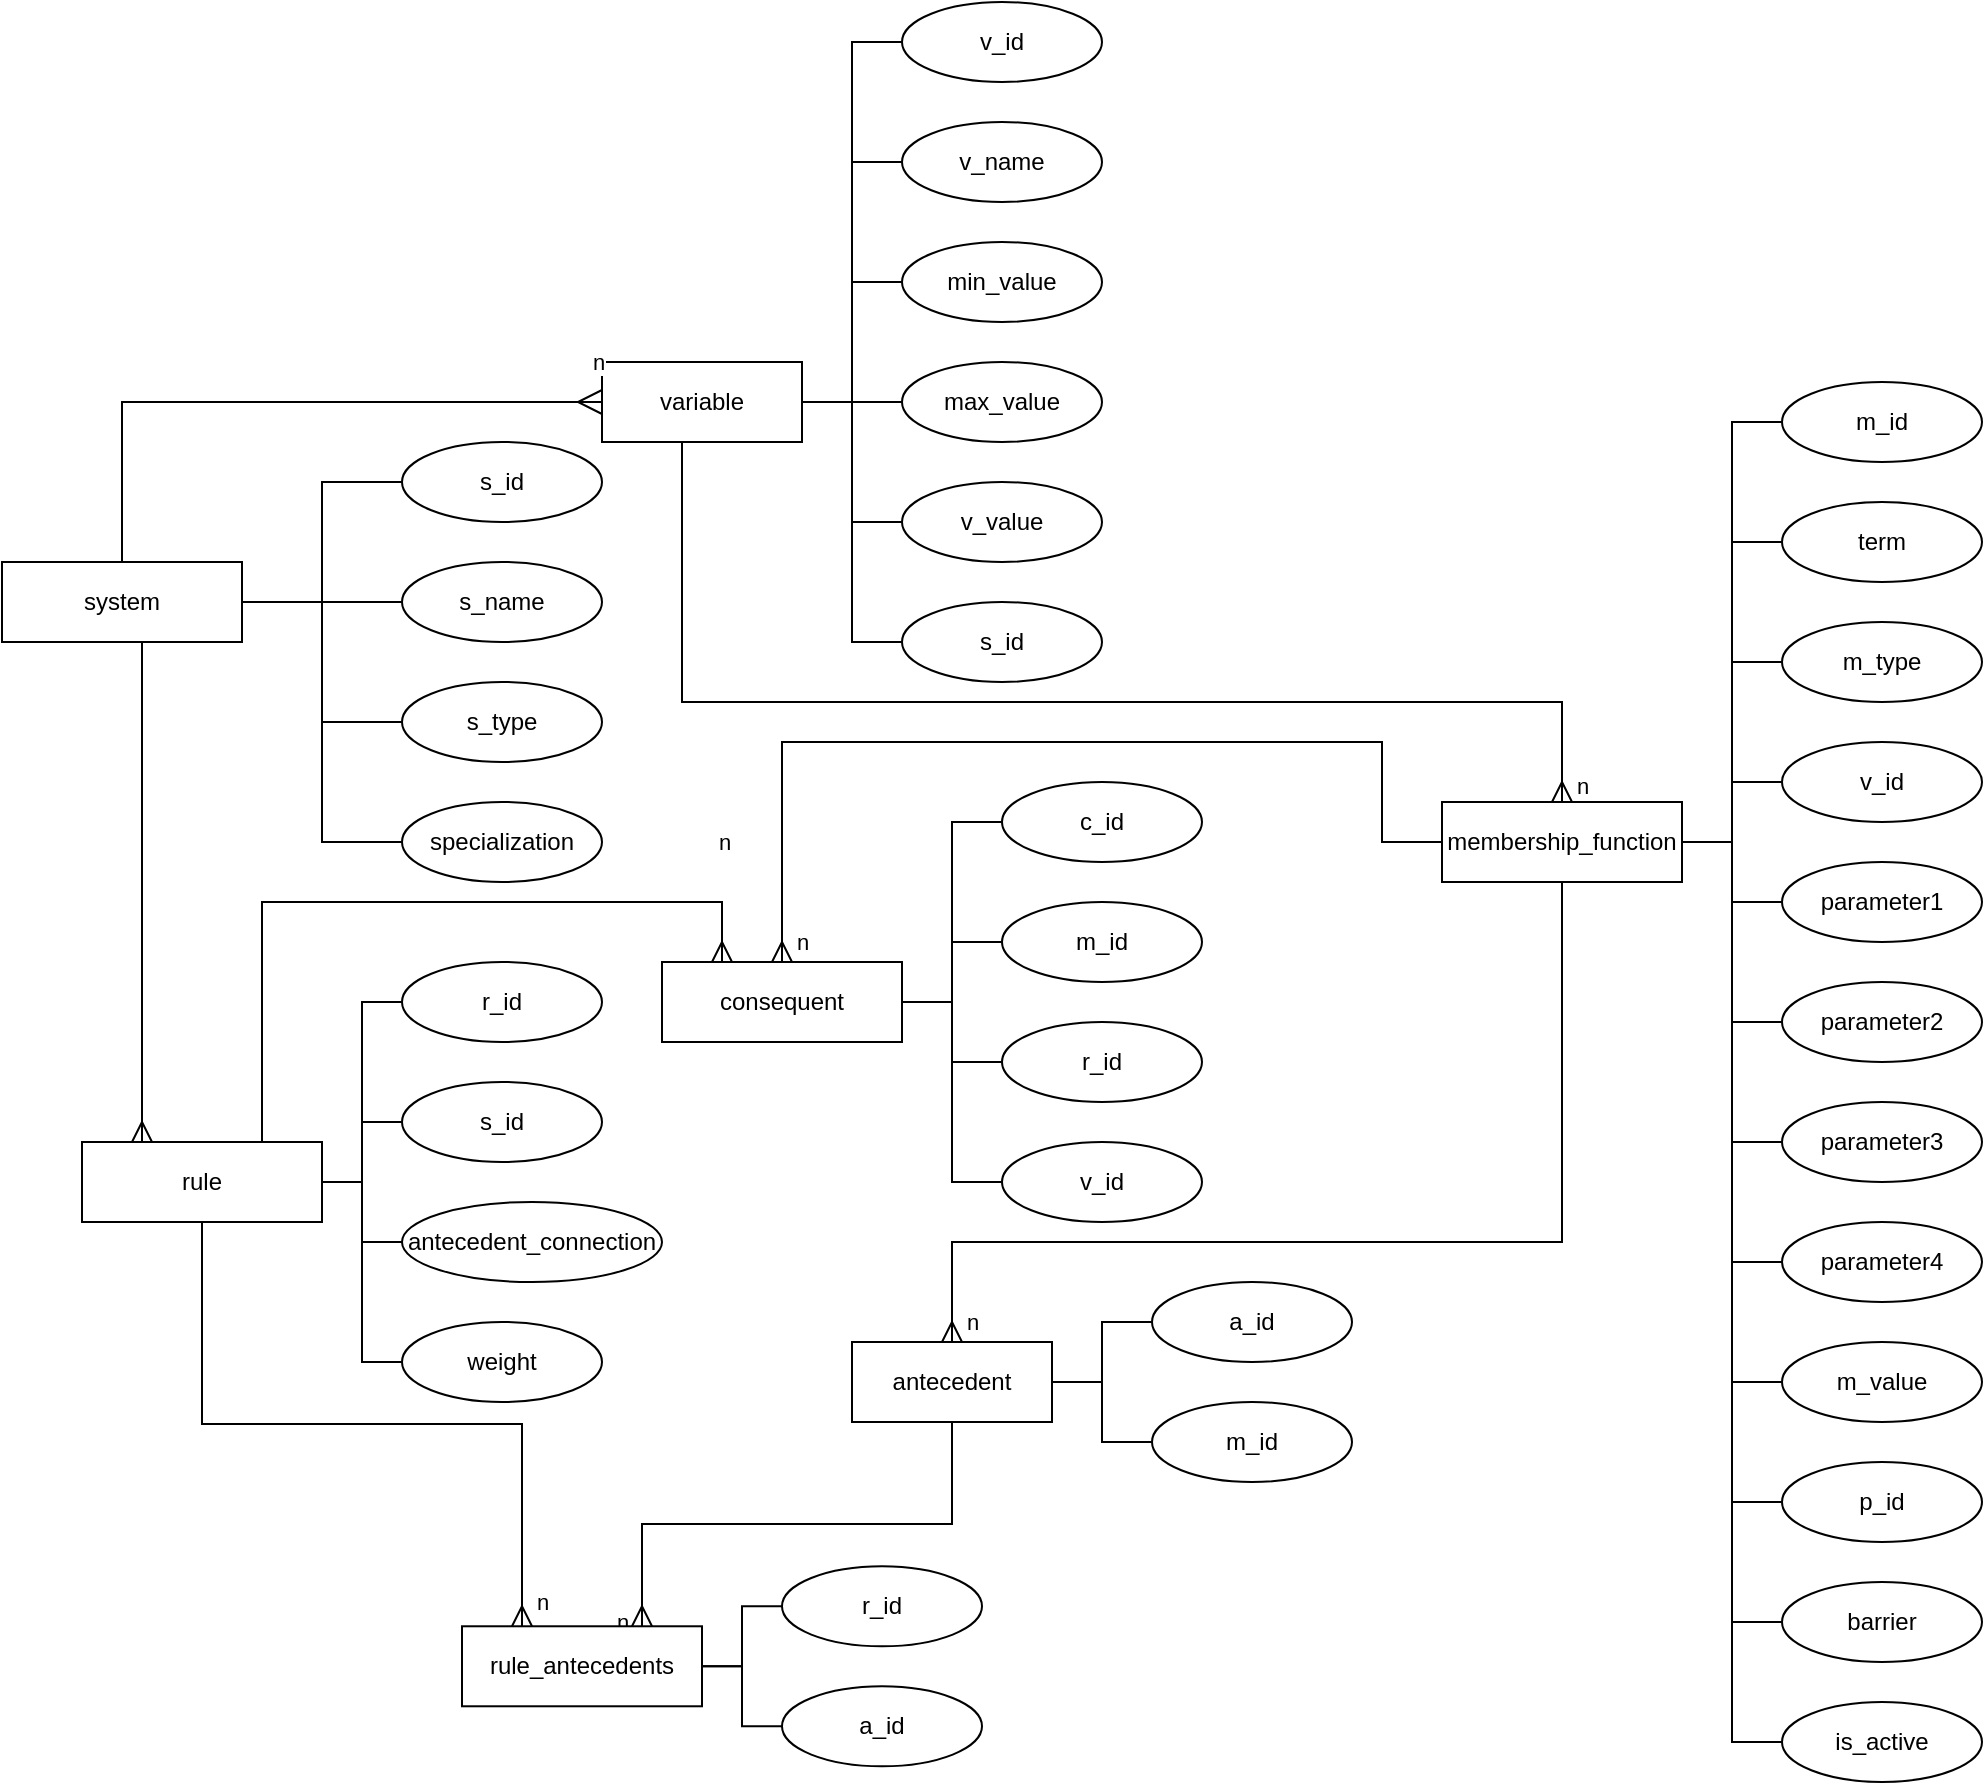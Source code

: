<mxfile version="19.0.0" type="device"><diagram id="R2lEEEUBdFMjLlhIrx00" name="Page-1"><mxGraphModel dx="2204" dy="1936" grid="1" gridSize="10" guides="1" tooltips="1" connect="1" arrows="1" fold="1" page="1" pageScale="1" pageWidth="850" pageHeight="1100" math="0" shadow="0" extFonts="Permanent Marker^https://fonts.googleapis.com/css?family=Permanent+Marker"><root><mxCell id="0"/><mxCell id="1" parent="0"/><mxCell id="Yrh2DQfcoVgSvG284ACC-8" style="edgeStyle=orthogonalEdgeStyle;rounded=0;orthogonalLoop=1;jettySize=auto;html=1;exitX=1;exitY=0.5;exitDx=0;exitDy=0;entryX=0;entryY=0.5;entryDx=0;entryDy=0;endArrow=none;endFill=0;" parent="1" source="Yrh2DQfcoVgSvG284ACC-2" target="Yrh2DQfcoVgSvG284ACC-3" edge="1"><mxGeometry relative="1" as="geometry"/></mxCell><mxCell id="Yrh2DQfcoVgSvG284ACC-9" style="edgeStyle=orthogonalEdgeStyle;rounded=0;orthogonalLoop=1;jettySize=auto;html=1;exitX=1;exitY=0.5;exitDx=0;exitDy=0;entryX=0;entryY=0.5;entryDx=0;entryDy=0;endArrow=none;endFill=0;" parent="1" source="Yrh2DQfcoVgSvG284ACC-2" target="Yrh2DQfcoVgSvG284ACC-4" edge="1"><mxGeometry relative="1" as="geometry"/></mxCell><mxCell id="Yrh2DQfcoVgSvG284ACC-10" style="edgeStyle=orthogonalEdgeStyle;rounded=0;orthogonalLoop=1;jettySize=auto;html=1;exitX=1;exitY=0.5;exitDx=0;exitDy=0;entryX=0;entryY=0.5;entryDx=0;entryDy=0;endArrow=none;endFill=0;" parent="1" source="Yrh2DQfcoVgSvG284ACC-2" target="Yrh2DQfcoVgSvG284ACC-5" edge="1"><mxGeometry relative="1" as="geometry"/></mxCell><mxCell id="Yrh2DQfcoVgSvG284ACC-11" style="edgeStyle=orthogonalEdgeStyle;rounded=0;orthogonalLoop=1;jettySize=auto;html=1;exitX=1;exitY=0.5;exitDx=0;exitDy=0;entryX=0;entryY=0.5;entryDx=0;entryDy=0;endArrow=none;endFill=0;" parent="1" source="Yrh2DQfcoVgSvG284ACC-2" target="Yrh2DQfcoVgSvG284ACC-6" edge="1"><mxGeometry relative="1" as="geometry"/></mxCell><mxCell id="tK95Z9N9ybJxutjY252N-2" style="edgeStyle=orthogonalEdgeStyle;rounded=0;orthogonalLoop=1;jettySize=auto;html=1;exitX=1;exitY=0.5;exitDx=0;exitDy=0;entryX=0;entryY=0.5;entryDx=0;entryDy=0;startArrow=none;startFill=0;endArrow=none;endFill=0;" parent="1" source="Yrh2DQfcoVgSvG284ACC-2" target="tK95Z9N9ybJxutjY252N-1" edge="1"><mxGeometry relative="1" as="geometry"/></mxCell><mxCell id="Yrh2DQfcoVgSvG284ACC-2" value="variable" style="whiteSpace=wrap;html=1;align=center;" parent="1" vertex="1"><mxGeometry x="130" y="80" width="100" height="40" as="geometry"/></mxCell><mxCell id="Yrh2DQfcoVgSvG284ACC-3" value="v_name" style="ellipse;whiteSpace=wrap;html=1;align=center;" parent="1" vertex="1"><mxGeometry x="280" y="-40" width="100" height="40" as="geometry"/></mxCell><mxCell id="Yrh2DQfcoVgSvG284ACC-4" value="min_value" style="ellipse;whiteSpace=wrap;html=1;align=center;" parent="1" vertex="1"><mxGeometry x="280" y="20" width="100" height="40" as="geometry"/></mxCell><mxCell id="Yrh2DQfcoVgSvG284ACC-5" value="max_value" style="ellipse;whiteSpace=wrap;html=1;align=center;" parent="1" vertex="1"><mxGeometry x="280" y="80" width="100" height="40" as="geometry"/></mxCell><mxCell id="Yrh2DQfcoVgSvG284ACC-6" value="v_value" style="ellipse;whiteSpace=wrap;html=1;align=center;" parent="1" vertex="1"><mxGeometry x="280" y="140" width="100" height="40" as="geometry"/></mxCell><mxCell id="Yrh2DQfcoVgSvG284ACC-13" style="edgeStyle=orthogonalEdgeStyle;rounded=0;orthogonalLoop=1;jettySize=auto;html=1;exitX=1;exitY=0.5;exitDx=0;exitDy=0;entryX=0;entryY=0.5;entryDx=0;entryDy=0;endArrow=none;endFill=0;" parent="1" source="Yrh2DQfcoVgSvG284ACC-18" target="Yrh2DQfcoVgSvG284ACC-19" edge="1"><mxGeometry relative="1" as="geometry"/></mxCell><mxCell id="Yrh2DQfcoVgSvG284ACC-14" style="edgeStyle=orthogonalEdgeStyle;rounded=0;orthogonalLoop=1;jettySize=auto;html=1;exitX=1;exitY=0.5;exitDx=0;exitDy=0;entryX=0;entryY=0.5;entryDx=0;entryDy=0;endArrow=none;endFill=0;" parent="1" source="Yrh2DQfcoVgSvG284ACC-18" target="Yrh2DQfcoVgSvG284ACC-20" edge="1"><mxGeometry relative="1" as="geometry"/></mxCell><mxCell id="Yrh2DQfcoVgSvG284ACC-15" style="edgeStyle=orthogonalEdgeStyle;rounded=0;orthogonalLoop=1;jettySize=auto;html=1;exitX=1;exitY=0.5;exitDx=0;exitDy=0;entryX=0;entryY=0.5;entryDx=0;entryDy=0;endArrow=none;endFill=0;" parent="1" source="Yrh2DQfcoVgSvG284ACC-18" target="Yrh2DQfcoVgSvG284ACC-21" edge="1"><mxGeometry relative="1" as="geometry"/></mxCell><mxCell id="Yrh2DQfcoVgSvG284ACC-16" style="edgeStyle=orthogonalEdgeStyle;rounded=0;orthogonalLoop=1;jettySize=auto;html=1;exitX=1;exitY=0.5;exitDx=0;exitDy=0;entryX=0;entryY=0.5;entryDx=0;entryDy=0;endArrow=none;endFill=0;" parent="1" source="Yrh2DQfcoVgSvG284ACC-18" target="Yrh2DQfcoVgSvG284ACC-22" edge="1"><mxGeometry relative="1" as="geometry"/></mxCell><mxCell id="Yrh2DQfcoVgSvG284ACC-17" style="edgeStyle=orthogonalEdgeStyle;rounded=0;orthogonalLoop=1;jettySize=auto;html=1;exitX=1;exitY=0.5;exitDx=0;exitDy=0;entryX=0;entryY=0.5;entryDx=0;entryDy=0;endArrow=none;endFill=0;" parent="1" source="Yrh2DQfcoVgSvG284ACC-18" target="Yrh2DQfcoVgSvG284ACC-23" edge="1"><mxGeometry relative="1" as="geometry"/></mxCell><mxCell id="Yrh2DQfcoVgSvG284ACC-27" style="edgeStyle=orthogonalEdgeStyle;rounded=0;orthogonalLoop=1;jettySize=auto;html=1;exitX=1;exitY=0.5;exitDx=0;exitDy=0;entryX=0;entryY=0.5;entryDx=0;entryDy=0;endArrow=none;endFill=0;" parent="1" source="Yrh2DQfcoVgSvG284ACC-18" target="Yrh2DQfcoVgSvG284ACC-24" edge="1"><mxGeometry relative="1" as="geometry"/></mxCell><mxCell id="Yrh2DQfcoVgSvG284ACC-28" style="edgeStyle=orthogonalEdgeStyle;rounded=0;orthogonalLoop=1;jettySize=auto;html=1;exitX=1;exitY=0.5;exitDx=0;exitDy=0;entryX=0;entryY=0.5;entryDx=0;entryDy=0;endArrow=none;endFill=0;" parent="1" source="Yrh2DQfcoVgSvG284ACC-18" target="Yrh2DQfcoVgSvG284ACC-25" edge="1"><mxGeometry relative="1" as="geometry"/></mxCell><mxCell id="Yrh2DQfcoVgSvG284ACC-29" style="edgeStyle=orthogonalEdgeStyle;rounded=0;orthogonalLoop=1;jettySize=auto;html=1;exitX=1;exitY=0.5;exitDx=0;exitDy=0;entryX=0;entryY=0.5;entryDx=0;entryDy=0;endArrow=none;endFill=0;" parent="1" source="Yrh2DQfcoVgSvG284ACC-18" target="Yrh2DQfcoVgSvG284ACC-26" edge="1"><mxGeometry relative="1" as="geometry"/></mxCell><mxCell id="Yrh2DQfcoVgSvG284ACC-106" style="edgeStyle=orthogonalEdgeStyle;rounded=0;orthogonalLoop=1;jettySize=auto;html=1;exitX=0.5;exitY=0;exitDx=0;exitDy=0;entryX=0.5;entryY=1;entryDx=0;entryDy=0;startArrow=ERmany;startFill=0;endArrow=none;endFill=0;startSize=8;sourcePerimeterSpacing=0;" parent="1" source="Yrh2DQfcoVgSvG284ACC-18" target="Yrh2DQfcoVgSvG284ACC-2" edge="1"><mxGeometry relative="1" as="geometry"><Array as="points"><mxPoint x="610" y="250"/><mxPoint x="170" y="250"/><mxPoint x="170" y="120"/></Array></mxGeometry></mxCell><mxCell id="Yrh2DQfcoVgSvG284ACC-111" value="n" style="edgeLabel;html=1;align=center;verticalAlign=middle;resizable=0;points=[];" parent="Yrh2DQfcoVgSvG284ACC-106" vertex="1" connectable="0"><mxGeometry x="-0.909" y="3" relative="1" as="geometry"><mxPoint x="13" y="20" as="offset"/></mxGeometry></mxCell><mxCell id="Yrh2DQfcoVgSvG284ACC-18" value="membership_function" style="whiteSpace=wrap;html=1;align=center;" parent="1" vertex="1"><mxGeometry x="550" y="300" width="120" height="40" as="geometry"/></mxCell><mxCell id="Yrh2DQfcoVgSvG284ACC-19" value="m_id" style="ellipse;whiteSpace=wrap;html=1;align=center;" parent="1" vertex="1"><mxGeometry x="720" y="90" width="100" height="40" as="geometry"/></mxCell><mxCell id="Yrh2DQfcoVgSvG284ACC-20" value="term" style="ellipse;whiteSpace=wrap;html=1;align=center;" parent="1" vertex="1"><mxGeometry x="720" y="150" width="100" height="40" as="geometry"/></mxCell><mxCell id="Yrh2DQfcoVgSvG284ACC-21" value="m_type" style="ellipse;whiteSpace=wrap;html=1;align=center;" parent="1" vertex="1"><mxGeometry x="720" y="210" width="100" height="40" as="geometry"/></mxCell><mxCell id="Yrh2DQfcoVgSvG284ACC-22" value="v_id" style="ellipse;whiteSpace=wrap;html=1;align=center;" parent="1" vertex="1"><mxGeometry x="720" y="270" width="100" height="40" as="geometry"/></mxCell><mxCell id="Yrh2DQfcoVgSvG284ACC-23" value="parameter1" style="ellipse;whiteSpace=wrap;html=1;align=center;" parent="1" vertex="1"><mxGeometry x="720" y="330" width="100" height="40" as="geometry"/></mxCell><mxCell id="Yrh2DQfcoVgSvG284ACC-24" value="parameter2" style="ellipse;whiteSpace=wrap;html=1;align=center;" parent="1" vertex="1"><mxGeometry x="720" y="390" width="100" height="40" as="geometry"/></mxCell><mxCell id="Yrh2DQfcoVgSvG284ACC-25" value="parameter3" style="ellipse;whiteSpace=wrap;html=1;align=center;" parent="1" vertex="1"><mxGeometry x="720" y="450" width="100" height="40" as="geometry"/></mxCell><mxCell id="Yrh2DQfcoVgSvG284ACC-26" value="parameter4" style="ellipse;whiteSpace=wrap;html=1;align=center;" parent="1" vertex="1"><mxGeometry x="720" y="510" width="100" height="40" as="geometry"/></mxCell><mxCell id="Yrh2DQfcoVgSvG284ACC-30" style="edgeStyle=orthogonalEdgeStyle;rounded=0;orthogonalLoop=1;jettySize=auto;html=1;exitX=1;exitY=0.5;exitDx=0;exitDy=0;entryX=0;entryY=0.5;entryDx=0;entryDy=0;endArrow=none;endFill=0;" parent="1" source="Yrh2DQfcoVgSvG284ACC-38" target="Yrh2DQfcoVgSvG284ACC-39" edge="1"><mxGeometry relative="1" as="geometry"/></mxCell><mxCell id="Yrh2DQfcoVgSvG284ACC-33" style="edgeStyle=orthogonalEdgeStyle;rounded=0;orthogonalLoop=1;jettySize=auto;html=1;exitX=1;exitY=0.5;exitDx=0;exitDy=0;entryX=0;entryY=0.5;entryDx=0;entryDy=0;endArrow=none;endFill=0;" parent="1" source="Yrh2DQfcoVgSvG284ACC-38" target="Yrh2DQfcoVgSvG284ACC-42" edge="1"><mxGeometry relative="1" as="geometry"/></mxCell><mxCell id="Yrh2DQfcoVgSvG284ACC-34" style="edgeStyle=orthogonalEdgeStyle;rounded=0;orthogonalLoop=1;jettySize=auto;html=1;exitX=1;exitY=0.5;exitDx=0;exitDy=0;entryX=0;entryY=0.5;entryDx=0;entryDy=0;endArrow=none;endFill=0;" parent="1" source="Yrh2DQfcoVgSvG284ACC-38" target="Yrh2DQfcoVgSvG284ACC-43" edge="1"><mxGeometry relative="1" as="geometry"/></mxCell><mxCell id="DCiOJwu4ApGtwnpAGqkb-15" style="edgeStyle=orthogonalEdgeStyle;rounded=0;orthogonalLoop=1;jettySize=auto;html=1;exitX=0.25;exitY=0;exitDx=0;exitDy=0;startArrow=ERmany;startFill=0;endArrow=none;endFill=0;startSize=8;entryX=0.5;entryY=1;entryDx=0;entryDy=0;" parent="1" source="Yrh2DQfcoVgSvG284ACC-38" target="DCiOJwu4ApGtwnpAGqkb-6" edge="1"><mxGeometry relative="1" as="geometry"><mxPoint x="-360" y="380" as="targetPoint"/><Array as="points"><mxPoint x="-100" y="220"/></Array></mxGeometry></mxCell><mxCell id="Yrh2DQfcoVgSvG284ACC-38" value="rule" style="whiteSpace=wrap;html=1;align=center;" parent="1" vertex="1"><mxGeometry x="-130" y="470" width="120" height="40" as="geometry"/></mxCell><mxCell id="Yrh2DQfcoVgSvG284ACC-39" value="r_id" style="ellipse;whiteSpace=wrap;html=1;align=center;" parent="1" vertex="1"><mxGeometry x="30" y="380" width="100" height="40" as="geometry"/></mxCell><mxCell id="Yrh2DQfcoVgSvG284ACC-42" value="antecedent_connection" style="ellipse;whiteSpace=wrap;html=1;align=center;" parent="1" vertex="1"><mxGeometry x="30" y="500" width="130" height="40" as="geometry"/></mxCell><mxCell id="Yrh2DQfcoVgSvG284ACC-43" value="weight" style="ellipse;whiteSpace=wrap;html=1;align=center;" parent="1" vertex="1"><mxGeometry x="30" y="560" width="100" height="40" as="geometry"/></mxCell><mxCell id="Yrh2DQfcoVgSvG284ACC-47" style="edgeStyle=orthogonalEdgeStyle;rounded=0;orthogonalLoop=1;jettySize=auto;html=1;exitX=1;exitY=0.5;exitDx=0;exitDy=0;entryX=0;entryY=0.5;entryDx=0;entryDy=0;endArrow=none;endFill=0;" parent="1" source="Yrh2DQfcoVgSvG284ACC-52" target="Yrh2DQfcoVgSvG284ACC-53" edge="1"><mxGeometry relative="1" as="geometry"/></mxCell><mxCell id="Yrh2DQfcoVgSvG284ACC-51" style="edgeStyle=orthogonalEdgeStyle;rounded=0;orthogonalLoop=1;jettySize=auto;html=1;exitX=1;exitY=0.5;exitDx=0;exitDy=0;entryX=0;entryY=0.5;entryDx=0;entryDy=0;endArrow=none;endFill=0;" parent="1" source="Yrh2DQfcoVgSvG284ACC-52" target="Yrh2DQfcoVgSvG284ACC-57" edge="1"><mxGeometry relative="1" as="geometry"/></mxCell><mxCell id="Yrh2DQfcoVgSvG284ACC-107" style="edgeStyle=orthogonalEdgeStyle;rounded=0;orthogonalLoop=1;jettySize=auto;html=1;exitX=0.5;exitY=0;exitDx=0;exitDy=0;entryX=0.5;entryY=1;entryDx=0;entryDy=0;startArrow=ERmany;startFill=0;endArrow=none;endFill=0;startSize=8;sourcePerimeterSpacing=0;" parent="1" source="Yrh2DQfcoVgSvG284ACC-52" target="Yrh2DQfcoVgSvG284ACC-18" edge="1"><mxGeometry relative="1" as="geometry"><Array as="points"><mxPoint x="305" y="520"/><mxPoint x="610" y="520"/></Array></mxGeometry></mxCell><mxCell id="Yrh2DQfcoVgSvG284ACC-112" value="n" style="edgeLabel;html=1;align=center;verticalAlign=middle;resizable=0;points=[];" parent="Yrh2DQfcoVgSvG284ACC-107" vertex="1" connectable="0"><mxGeometry x="-0.879" y="-3" relative="1" as="geometry"><mxPoint x="7" y="22" as="offset"/></mxGeometry></mxCell><mxCell id="Yrh2DQfcoVgSvG284ACC-52" value="antecedent" style="whiteSpace=wrap;html=1;align=center;" parent="1" vertex="1"><mxGeometry x="255" y="570" width="100" height="40" as="geometry"/></mxCell><mxCell id="Yrh2DQfcoVgSvG284ACC-53" value="a_id" style="ellipse;whiteSpace=wrap;html=1;align=center;" parent="1" vertex="1"><mxGeometry x="405" y="540" width="100" height="40" as="geometry"/></mxCell><mxCell id="Yrh2DQfcoVgSvG284ACC-57" value="m_id" style="ellipse;whiteSpace=wrap;html=1;align=center;" parent="1" vertex="1"><mxGeometry x="405" y="600" width="100" height="40" as="geometry"/></mxCell><mxCell id="Yrh2DQfcoVgSvG284ACC-81" style="edgeStyle=orthogonalEdgeStyle;rounded=0;orthogonalLoop=1;jettySize=auto;html=1;exitX=1;exitY=0.5;exitDx=0;exitDy=0;entryX=0;entryY=0.5;entryDx=0;entryDy=0;endArrow=none;endFill=0;" parent="1" source="Yrh2DQfcoVgSvG284ACC-85" target="Yrh2DQfcoVgSvG284ACC-86" edge="1"><mxGeometry relative="1" as="geometry"/></mxCell><mxCell id="Yrh2DQfcoVgSvG284ACC-82" style="edgeStyle=orthogonalEdgeStyle;rounded=0;orthogonalLoop=1;jettySize=auto;html=1;exitX=1;exitY=0.5;exitDx=0;exitDy=0;entryX=0;entryY=0.5;entryDx=0;entryDy=0;endArrow=none;endFill=0;" parent="1" source="Yrh2DQfcoVgSvG284ACC-85" target="Yrh2DQfcoVgSvG284ACC-87" edge="1"><mxGeometry relative="1" as="geometry"/></mxCell><mxCell id="Yrh2DQfcoVgSvG284ACC-99" style="edgeStyle=orthogonalEdgeStyle;rounded=0;orthogonalLoop=1;jettySize=auto;html=1;exitX=0.25;exitY=0;exitDx=0;exitDy=0;entryX=0.5;entryY=1;entryDx=0;entryDy=0;endArrow=none;endFill=0;startArrow=ERmany;startFill=0;sourcePerimeterSpacing=0;startSize=8;" parent="1" source="Yrh2DQfcoVgSvG284ACC-85" target="Yrh2DQfcoVgSvG284ACC-38" edge="1"><mxGeometry relative="1" as="geometry"/></mxCell><mxCell id="Yrh2DQfcoVgSvG284ACC-102" value="n" style="edgeLabel;html=1;align=center;verticalAlign=middle;resizable=0;points=[];" parent="Yrh2DQfcoVgSvG284ACC-99" vertex="1" connectable="0"><mxGeometry x="-0.824" y="-3" relative="1" as="geometry"><mxPoint x="7" y="20" as="offset"/></mxGeometry></mxCell><mxCell id="Yrh2DQfcoVgSvG284ACC-100" style="edgeStyle=orthogonalEdgeStyle;rounded=0;orthogonalLoop=1;jettySize=auto;html=1;exitX=0.75;exitY=0;exitDx=0;exitDy=0;entryX=0.5;entryY=1;entryDx=0;entryDy=0;endArrow=none;endFill=0;startArrow=ERmany;startFill=0;startSize=8;" parent="1" source="Yrh2DQfcoVgSvG284ACC-85" target="Yrh2DQfcoVgSvG284ACC-52" edge="1"><mxGeometry relative="1" as="geometry"/></mxCell><mxCell id="Yrh2DQfcoVgSvG284ACC-101" value="n" style="edgeLabel;html=1;align=center;verticalAlign=middle;resizable=0;points=[];" parent="Yrh2DQfcoVgSvG284ACC-100" vertex="1" connectable="0"><mxGeometry x="-0.756" y="3" relative="1" as="geometry"><mxPoint x="-7" y="29" as="offset"/></mxGeometry></mxCell><mxCell id="Yrh2DQfcoVgSvG284ACC-85" value="rule_antecedents" style="whiteSpace=wrap;html=1;align=center;" parent="1" vertex="1"><mxGeometry x="60" y="712.14" width="120" height="40" as="geometry"/></mxCell><mxCell id="Yrh2DQfcoVgSvG284ACC-86" value="r_id" style="ellipse;whiteSpace=wrap;html=1;align=center;" parent="1" vertex="1"><mxGeometry x="220" y="682.14" width="100" height="40" as="geometry"/></mxCell><mxCell id="Yrh2DQfcoVgSvG284ACC-87" value="a_id" style="ellipse;whiteSpace=wrap;html=1;align=center;" parent="1" vertex="1"><mxGeometry x="220" y="742.14" width="100" height="40" as="geometry"/></mxCell><mxCell id="Yrh2DQfcoVgSvG284ACC-90" style="edgeStyle=orthogonalEdgeStyle;rounded=0;orthogonalLoop=1;jettySize=auto;html=1;exitX=1;exitY=0.5;exitDx=0;exitDy=0;entryX=0;entryY=0.5;entryDx=0;entryDy=0;endArrow=none;endFill=0;" parent="1" source="Yrh2DQfcoVgSvG284ACC-94" target="Yrh2DQfcoVgSvG284ACC-95" edge="1"><mxGeometry relative="1" as="geometry"/></mxCell><mxCell id="Yrh2DQfcoVgSvG284ACC-92" style="edgeStyle=orthogonalEdgeStyle;rounded=0;orthogonalLoop=1;jettySize=auto;html=1;exitX=1;exitY=0.5;exitDx=0;exitDy=0;entryX=0;entryY=0.5;entryDx=0;entryDy=0;endArrow=none;endFill=0;" parent="1" source="Yrh2DQfcoVgSvG284ACC-94" target="Yrh2DQfcoVgSvG284ACC-97" edge="1"><mxGeometry relative="1" as="geometry"/></mxCell><mxCell id="Yrh2DQfcoVgSvG284ACC-93" style="edgeStyle=orthogonalEdgeStyle;rounded=0;orthogonalLoop=1;jettySize=auto;html=1;exitX=1;exitY=0.5;exitDx=0;exitDy=0;entryX=0;entryY=0.5;entryDx=0;entryDy=0;endArrow=none;endFill=0;" parent="1" source="Yrh2DQfcoVgSvG284ACC-94" target="Yrh2DQfcoVgSvG284ACC-98" edge="1"><mxGeometry relative="1" as="geometry"/></mxCell><mxCell id="Yrh2DQfcoVgSvG284ACC-103" style="edgeStyle=orthogonalEdgeStyle;rounded=0;orthogonalLoop=1;jettySize=auto;html=1;exitX=0.25;exitY=0;exitDx=0;exitDy=0;startArrow=ERmany;startFill=0;endArrow=none;endFill=0;startSize=8;sourcePerimeterSpacing=0;entryX=0.75;entryY=0;entryDx=0;entryDy=0;" parent="1" source="Yrh2DQfcoVgSvG284ACC-94" target="Yrh2DQfcoVgSvG284ACC-38" edge="1"><mxGeometry relative="1" as="geometry"><mxPoint x="198" y="720" as="targetPoint"/><Array as="points"><mxPoint x="190" y="350"/><mxPoint x="-40" y="350"/></Array></mxGeometry></mxCell><mxCell id="Yrh2DQfcoVgSvG284ACC-104" value="n" style="edgeLabel;html=1;align=center;verticalAlign=middle;resizable=0;points=[];" parent="Yrh2DQfcoVgSvG284ACC-103" vertex="1" connectable="0"><mxGeometry x="-0.788" y="-1" relative="1" as="geometry"><mxPoint x="11" y="-29" as="offset"/></mxGeometry></mxCell><mxCell id="DCiOJwu4ApGtwnpAGqkb-3" style="edgeStyle=orthogonalEdgeStyle;rounded=0;orthogonalLoop=1;jettySize=auto;html=1;exitX=0.5;exitY=0;exitDx=0;exitDy=0;endArrow=none;endFill=0;entryX=0;entryY=0.5;entryDx=0;entryDy=0;startArrow=ERmany;startFill=0;startSize=8;" parent="1" source="Yrh2DQfcoVgSvG284ACC-94" target="Yrh2DQfcoVgSvG284ACC-18" edge="1"><mxGeometry relative="1" as="geometry"><mxPoint x="510" y="340" as="targetPoint"/><Array as="points"><mxPoint x="220" y="270"/><mxPoint x="520" y="270"/><mxPoint x="520" y="320"/></Array></mxGeometry></mxCell><mxCell id="DCiOJwu4ApGtwnpAGqkb-4" value="n" style="edgeLabel;html=1;align=center;verticalAlign=middle;resizable=0;points=[];" parent="DCiOJwu4ApGtwnpAGqkb-3" vertex="1" connectable="0"><mxGeometry x="-0.962" y="2" relative="1" as="geometry"><mxPoint x="12" y="-1" as="offset"/></mxGeometry></mxCell><mxCell id="Yrh2DQfcoVgSvG284ACC-94" value="consequent" style="whiteSpace=wrap;html=1;align=center;" parent="1" vertex="1"><mxGeometry x="160" y="380" width="120" height="40" as="geometry"/></mxCell><mxCell id="Yrh2DQfcoVgSvG284ACC-95" value="c_id" style="ellipse;whiteSpace=wrap;html=1;align=center;" parent="1" vertex="1"><mxGeometry x="330" y="290" width="100" height="40" as="geometry"/></mxCell><mxCell id="Yrh2DQfcoVgSvG284ACC-97" value="r_id" style="ellipse;whiteSpace=wrap;html=1;align=center;" parent="1" vertex="1"><mxGeometry x="330" y="410" width="100" height="40" as="geometry"/></mxCell><mxCell id="Yrh2DQfcoVgSvG284ACC-98" value="m_id" style="ellipse;whiteSpace=wrap;html=1;align=center;" parent="1" vertex="1"><mxGeometry x="330" y="350" width="100" height="40" as="geometry"/></mxCell><mxCell id="Yrh2DQfcoVgSvG284ACC-114" style="edgeStyle=orthogonalEdgeStyle;rounded=0;orthogonalLoop=1;jettySize=auto;html=1;exitX=0;exitY=0.5;exitDx=0;exitDy=0;entryX=1;entryY=0.5;entryDx=0;entryDy=0;startArrow=none;startFill=0;endArrow=none;endFill=0;startSize=8;sourcePerimeterSpacing=0;" parent="1" source="Yrh2DQfcoVgSvG284ACC-113" target="Yrh2DQfcoVgSvG284ACC-18" edge="1"><mxGeometry relative="1" as="geometry"/></mxCell><mxCell id="Yrh2DQfcoVgSvG284ACC-113" value="m_value" style="ellipse;whiteSpace=wrap;html=1;align=center;" parent="1" vertex="1"><mxGeometry x="720" y="570" width="100" height="40" as="geometry"/></mxCell><mxCell id="DCiOJwu4ApGtwnpAGqkb-10" style="edgeStyle=orthogonalEdgeStyle;rounded=0;orthogonalLoop=1;jettySize=auto;html=1;exitX=1;exitY=0.5;exitDx=0;exitDy=0;entryX=0;entryY=0.5;entryDx=0;entryDy=0;startArrow=none;startFill=0;endArrow=none;endFill=0;startSize=8;" parent="1" source="DCiOJwu4ApGtwnpAGqkb-6" target="DCiOJwu4ApGtwnpAGqkb-9" edge="1"><mxGeometry relative="1" as="geometry"/></mxCell><mxCell id="DCiOJwu4ApGtwnpAGqkb-12" style="edgeStyle=orthogonalEdgeStyle;rounded=0;orthogonalLoop=1;jettySize=auto;html=1;exitX=1;exitY=0.5;exitDx=0;exitDy=0;entryX=0;entryY=0.5;entryDx=0;entryDy=0;startArrow=none;startFill=0;endArrow=none;endFill=0;startSize=8;" parent="1" source="DCiOJwu4ApGtwnpAGqkb-6" target="DCiOJwu4ApGtwnpAGqkb-11" edge="1"><mxGeometry relative="1" as="geometry"/></mxCell><mxCell id="bDOy6qzio9E_GX8ldEno-3" style="edgeStyle=orthogonalEdgeStyle;rounded=0;orthogonalLoop=1;jettySize=auto;html=1;exitX=0.5;exitY=0;exitDx=0;exitDy=0;entryX=0;entryY=0.5;entryDx=0;entryDy=0;endArrow=ERmany;endFill=0;endSize=10;" parent="1" source="DCiOJwu4ApGtwnpAGqkb-6" target="Yrh2DQfcoVgSvG284ACC-2" edge="1"><mxGeometry relative="1" as="geometry"/></mxCell><mxCell id="bDOy6qzio9E_GX8ldEno-4" value="n" style="edgeLabel;html=1;align=center;verticalAlign=middle;resizable=0;points=[];" parent="bDOy6qzio9E_GX8ldEno-3" vertex="1" connectable="0"><mxGeometry x="0.91" y="-3" relative="1" as="geometry"><mxPoint x="12" y="-23" as="offset"/></mxGeometry></mxCell><mxCell id="DCiOJwu4ApGtwnpAGqkb-6" value="system" style="whiteSpace=wrap;html=1;align=center;" parent="1" vertex="1"><mxGeometry x="-170" y="180" width="120" height="40" as="geometry"/></mxCell><mxCell id="DCiOJwu4ApGtwnpAGqkb-8" style="edgeStyle=orthogonalEdgeStyle;rounded=0;orthogonalLoop=1;jettySize=auto;html=1;exitX=0;exitY=0.5;exitDx=0;exitDy=0;entryX=1;entryY=0.5;entryDx=0;entryDy=0;startArrow=none;startFill=0;endArrow=none;endFill=0;startSize=8;" parent="1" source="DCiOJwu4ApGtwnpAGqkb-7" target="Yrh2DQfcoVgSvG284ACC-38" edge="1"><mxGeometry relative="1" as="geometry"/></mxCell><mxCell id="DCiOJwu4ApGtwnpAGqkb-7" value="s_id" style="ellipse;whiteSpace=wrap;html=1;align=center;" parent="1" vertex="1"><mxGeometry x="30" y="440" width="100" height="40" as="geometry"/></mxCell><mxCell id="DCiOJwu4ApGtwnpAGqkb-9" value="s_type" style="ellipse;whiteSpace=wrap;html=1;align=center;" parent="1" vertex="1"><mxGeometry x="30" y="240" width="100" height="40" as="geometry"/></mxCell><mxCell id="DCiOJwu4ApGtwnpAGqkb-11" value="s_name" style="ellipse;whiteSpace=wrap;html=1;align=center;" parent="1" vertex="1"><mxGeometry x="30" y="180" width="100" height="40" as="geometry"/></mxCell><mxCell id="DCiOJwu4ApGtwnpAGqkb-14" style="edgeStyle=orthogonalEdgeStyle;rounded=0;orthogonalLoop=1;jettySize=auto;html=1;exitX=0;exitY=0.5;exitDx=0;exitDy=0;entryX=1;entryY=0.5;entryDx=0;entryDy=0;startArrow=none;startFill=0;endArrow=none;endFill=0;startSize=8;" parent="1" source="DCiOJwu4ApGtwnpAGqkb-13" target="DCiOJwu4ApGtwnpAGqkb-6" edge="1"><mxGeometry relative="1" as="geometry"/></mxCell><mxCell id="DCiOJwu4ApGtwnpAGqkb-13" value="s_id" style="ellipse;whiteSpace=wrap;html=1;align=center;" parent="1" vertex="1"><mxGeometry x="30" y="120" width="100" height="40" as="geometry"/></mxCell><mxCell id="uNWoA3KMJx0XdbUGC0cB-3" style="edgeStyle=orthogonalEdgeStyle;rounded=0;orthogonalLoop=1;jettySize=auto;html=1;exitX=0;exitY=0.5;exitDx=0;exitDy=0;entryX=1;entryY=0.5;entryDx=0;entryDy=0;endArrow=none;endFill=0;" parent="1" source="uNWoA3KMJx0XdbUGC0cB-1" target="Yrh2DQfcoVgSvG284ACC-18" edge="1"><mxGeometry relative="1" as="geometry"/></mxCell><mxCell id="uNWoA3KMJx0XdbUGC0cB-1" value="p_id" style="ellipse;whiteSpace=wrap;html=1;align=center;" parent="1" vertex="1"><mxGeometry x="720" y="630" width="100" height="40" as="geometry"/></mxCell><mxCell id="uNWoA3KMJx0XdbUGC0cB-4" style="edgeStyle=orthogonalEdgeStyle;rounded=0;orthogonalLoop=1;jettySize=auto;html=1;exitX=0;exitY=0.5;exitDx=0;exitDy=0;endArrow=none;endFill=0;entryX=1;entryY=0.5;entryDx=0;entryDy=0;" parent="1" source="uNWoA3KMJx0XdbUGC0cB-2" target="Yrh2DQfcoVgSvG284ACC-18" edge="1"><mxGeometry relative="1" as="geometry"><mxPoint x="680" y="340" as="targetPoint"/></mxGeometry></mxCell><mxCell id="uNWoA3KMJx0XdbUGC0cB-2" value="barrier" style="ellipse;whiteSpace=wrap;html=1;align=center;" parent="1" vertex="1"><mxGeometry x="720" y="690" width="100" height="40" as="geometry"/></mxCell><mxCell id="xqBHhl7Eyaoae-WSLWtk-2" style="edgeStyle=orthogonalEdgeStyle;rounded=0;orthogonalLoop=1;jettySize=auto;html=1;exitX=0;exitY=0.5;exitDx=0;exitDy=0;entryX=1;entryY=0.5;entryDx=0;entryDy=0;endArrow=none;endFill=0;" parent="1" source="xqBHhl7Eyaoae-WSLWtk-1" target="Yrh2DQfcoVgSvG284ACC-94" edge="1"><mxGeometry relative="1" as="geometry"/></mxCell><mxCell id="xqBHhl7Eyaoae-WSLWtk-1" value="v_id" style="ellipse;whiteSpace=wrap;html=1;align=center;" parent="1" vertex="1"><mxGeometry x="330" y="470" width="100" height="40" as="geometry"/></mxCell><mxCell id="bBF6q-iQSnceKxZ1nyIE-11" style="edgeStyle=orthogonalEdgeStyle;rounded=0;orthogonalLoop=1;jettySize=auto;html=1;exitX=0;exitY=0.5;exitDx=0;exitDy=0;entryX=1;entryY=0.5;entryDx=0;entryDy=0;endArrow=none;endFill=0;" parent="1" source="bBF6q-iQSnceKxZ1nyIE-10" target="DCiOJwu4ApGtwnpAGqkb-6" edge="1"><mxGeometry relative="1" as="geometry"/></mxCell><mxCell id="bBF6q-iQSnceKxZ1nyIE-10" value="specialization" style="ellipse;whiteSpace=wrap;html=1;align=center;" parent="1" vertex="1"><mxGeometry x="30" y="300" width="100" height="40" as="geometry"/></mxCell><mxCell id="QBJRiowjMk5k7KOg-Yy2-2" style="edgeStyle=orthogonalEdgeStyle;rounded=0;orthogonalLoop=1;jettySize=auto;html=1;exitX=0;exitY=0.5;exitDx=0;exitDy=0;entryX=1;entryY=0.5;entryDx=0;entryDy=0;endArrow=none;endFill=0;" parent="1" source="QBJRiowjMk5k7KOg-Yy2-1" target="Yrh2DQfcoVgSvG284ACC-18" edge="1"><mxGeometry relative="1" as="geometry"><mxPoint x="660" y="520" as="targetPoint"/></mxGeometry></mxCell><mxCell id="QBJRiowjMk5k7KOg-Yy2-1" value="is_active" style="ellipse;whiteSpace=wrap;html=1;align=center;" parent="1" vertex="1"><mxGeometry x="720" y="750" width="100" height="40" as="geometry"/></mxCell><mxCell id="bDOy6qzio9E_GX8ldEno-2" style="edgeStyle=orthogonalEdgeStyle;rounded=0;orthogonalLoop=1;jettySize=auto;html=1;exitX=0;exitY=0.5;exitDx=0;exitDy=0;entryX=1;entryY=0.5;entryDx=0;entryDy=0;endArrow=none;endFill=0;" parent="1" source="bDOy6qzio9E_GX8ldEno-1" target="Yrh2DQfcoVgSvG284ACC-2" edge="1"><mxGeometry relative="1" as="geometry"/></mxCell><mxCell id="bDOy6qzio9E_GX8ldEno-1" value="s_id" style="ellipse;whiteSpace=wrap;html=1;align=center;" parent="1" vertex="1"><mxGeometry x="280" y="200" width="100" height="40" as="geometry"/></mxCell><mxCell id="tK95Z9N9ybJxutjY252N-1" value="v_id" style="ellipse;whiteSpace=wrap;html=1;align=center;" parent="1" vertex="1"><mxGeometry x="280" y="-100" width="100" height="40" as="geometry"/></mxCell></root></mxGraphModel></diagram></mxfile>